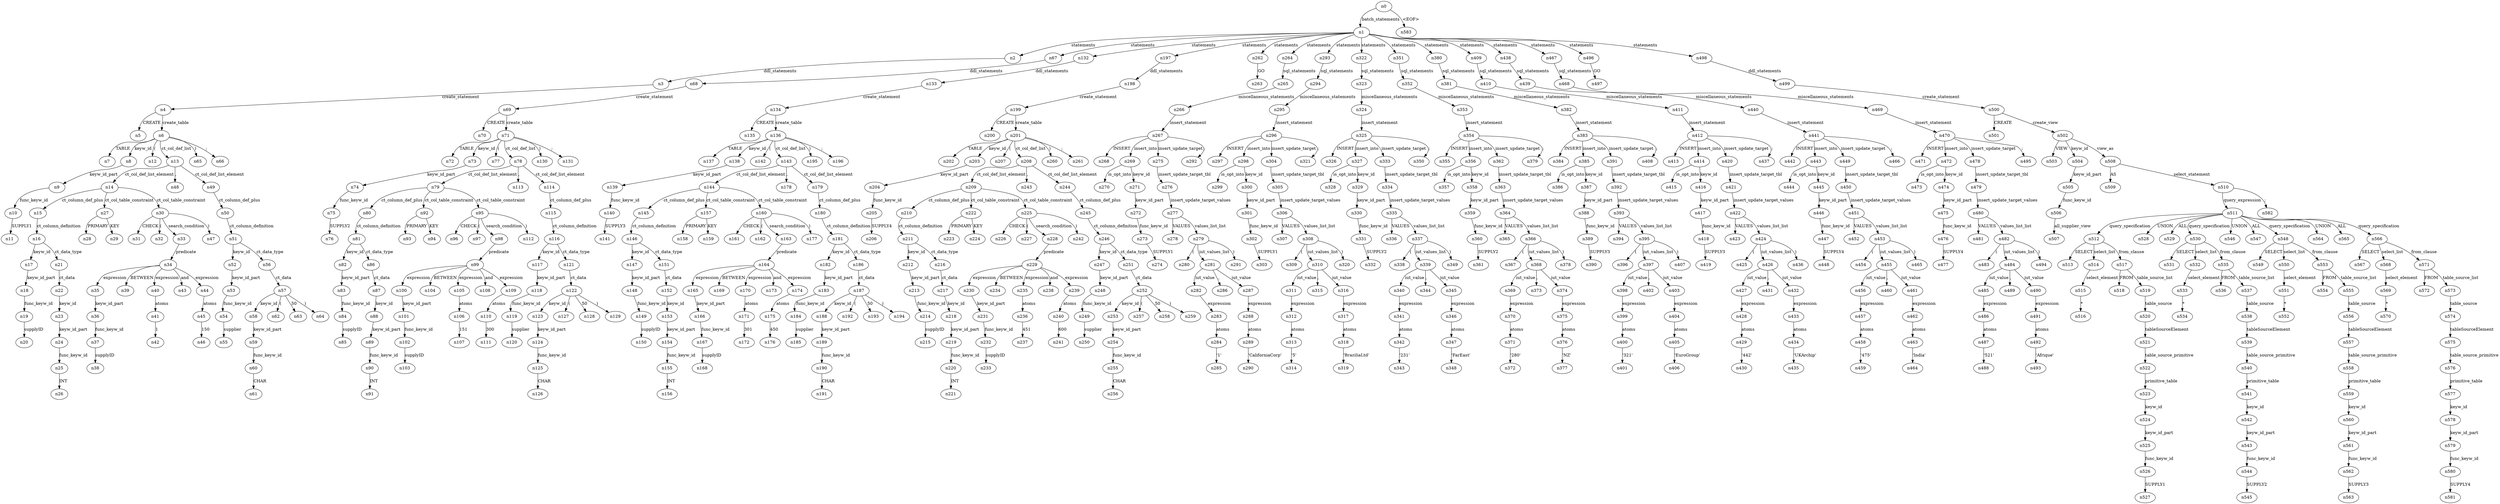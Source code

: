 digraph ParseTree {
  n0 -> n1 [label="batch_statements"];
  n1 -> n2 [label="statements"];
  n2 -> n3 [label="ddl_statements"];
  n3 -> n4 [label="create_statement"];
  n4 -> n5 [label="CREATE"];
  n4 -> n6 [label="create_table"];
  n6 -> n7 [label="TABLE"];
  n6 -> n8 [label="keyw_id"];
  n8 -> n9 [label="keyw_id_part"];
  n9 -> n10 [label="func_keyw_id"];
  n10 -> n11 [label="SUPPLY1"];
  n6 -> n12 [label="("];
  n6 -> n13 [label="ct_col_def_list"];
  n13 -> n14 [label="ct_col_def_list_element"];
  n14 -> n15 [label="ct_column_def_plus"];
  n15 -> n16 [label="ct_column_definition"];
  n16 -> n17 [label="keyw_id"];
  n17 -> n18 [label="keyw_id_part"];
  n18 -> n19 [label="func_keyw_id"];
  n19 -> n20 [label="supplyID"];
  n16 -> n21 [label="ct_data_type"];
  n21 -> n22 [label="ct_data"];
  n22 -> n23 [label="keyw_id"];
  n23 -> n24 [label="keyw_id_part"];
  n24 -> n25 [label="func_keyw_id"];
  n25 -> n26 [label="INT"];
  n14 -> n27 [label="ct_col_table_constraint"];
  n27 -> n28 [label="PRIMARY"];
  n27 -> n29 [label="KEY"];
  n14 -> n30 [label="ct_col_table_constraint"];
  n30 -> n31 [label="CHECK"];
  n30 -> n32 [label="("];
  n30 -> n33 [label="search_condition"];
  n33 -> n34 [label="predicate"];
  n34 -> n35 [label="expression"];
  n35 -> n36 [label="keyw_id_part"];
  n36 -> n37 [label="func_keyw_id"];
  n37 -> n38 [label="supplyID"];
  n34 -> n39 [label="BETWEEN"];
  n34 -> n40 [label="expression"];
  n40 -> n41 [label="atoms"];
  n41 -> n42 [label="1"];
  n34 -> n43 [label="and"];
  n34 -> n44 [label="expression"];
  n44 -> n45 [label="atoms"];
  n45 -> n46 [label="150"];
  n30 -> n47 [label=")"];
  n13 -> n48 [label=","];
  n13 -> n49 [label="ct_col_def_list_element"];
  n49 -> n50 [label="ct_column_def_plus"];
  n50 -> n51 [label="ct_column_definition"];
  n51 -> n52 [label="keyw_id"];
  n52 -> n53 [label="keyw_id_part"];
  n53 -> n54 [label="func_keyw_id"];
  n54 -> n55 [label="supplier"];
  n51 -> n56 [label="ct_data_type"];
  n56 -> n57 [label="ct_data"];
  n57 -> n58 [label="keyw_id"];
  n58 -> n59 [label="keyw_id_part"];
  n59 -> n60 [label="func_keyw_id"];
  n60 -> n61 [label="CHAR"];
  n57 -> n62 [label="("];
  n57 -> n63 [label="50"];
  n57 -> n64 [label=")"];
  n6 -> n65 [label=")"];
  n6 -> n66 [label=";"];
  n1 -> n67 [label="statements"];
  n67 -> n68 [label="ddl_statements"];
  n68 -> n69 [label="create_statement"];
  n69 -> n70 [label="CREATE"];
  n69 -> n71 [label="create_table"];
  n71 -> n72 [label="TABLE"];
  n71 -> n73 [label="keyw_id"];
  n73 -> n74 [label="keyw_id_part"];
  n74 -> n75 [label="func_keyw_id"];
  n75 -> n76 [label="SUPPLY2"];
  n71 -> n77 [label="("];
  n71 -> n78 [label="ct_col_def_list"];
  n78 -> n79 [label="ct_col_def_list_element"];
  n79 -> n80 [label="ct_column_def_plus"];
  n80 -> n81 [label="ct_column_definition"];
  n81 -> n82 [label="keyw_id"];
  n82 -> n83 [label="keyw_id_part"];
  n83 -> n84 [label="func_keyw_id"];
  n84 -> n85 [label="supplyID"];
  n81 -> n86 [label="ct_data_type"];
  n86 -> n87 [label="ct_data"];
  n87 -> n88 [label="keyw_id"];
  n88 -> n89 [label="keyw_id_part"];
  n89 -> n90 [label="func_keyw_id"];
  n90 -> n91 [label="INT"];
  n79 -> n92 [label="ct_col_table_constraint"];
  n92 -> n93 [label="PRIMARY"];
  n92 -> n94 [label="KEY"];
  n79 -> n95 [label="ct_col_table_constraint"];
  n95 -> n96 [label="CHECK"];
  n95 -> n97 [label="("];
  n95 -> n98 [label="search_condition"];
  n98 -> n99 [label="predicate"];
  n99 -> n100 [label="expression"];
  n100 -> n101 [label="keyw_id_part"];
  n101 -> n102 [label="func_keyw_id"];
  n102 -> n103 [label="supplyID"];
  n99 -> n104 [label="BETWEEN"];
  n99 -> n105 [label="expression"];
  n105 -> n106 [label="atoms"];
  n106 -> n107 [label="151"];
  n99 -> n108 [label="and"];
  n99 -> n109 [label="expression"];
  n109 -> n110 [label="atoms"];
  n110 -> n111 [label="300"];
  n95 -> n112 [label=")"];
  n78 -> n113 [label=","];
  n78 -> n114 [label="ct_col_def_list_element"];
  n114 -> n115 [label="ct_column_def_plus"];
  n115 -> n116 [label="ct_column_definition"];
  n116 -> n117 [label="keyw_id"];
  n117 -> n118 [label="keyw_id_part"];
  n118 -> n119 [label="func_keyw_id"];
  n119 -> n120 [label="supplier"];
  n116 -> n121 [label="ct_data_type"];
  n121 -> n122 [label="ct_data"];
  n122 -> n123 [label="keyw_id"];
  n123 -> n124 [label="keyw_id_part"];
  n124 -> n125 [label="func_keyw_id"];
  n125 -> n126 [label="CHAR"];
  n122 -> n127 [label="("];
  n122 -> n128 [label="50"];
  n122 -> n129 [label=")"];
  n71 -> n130 [label=")"];
  n71 -> n131 [label=";"];
  n1 -> n132 [label="statements"];
  n132 -> n133 [label="ddl_statements"];
  n133 -> n134 [label="create_statement"];
  n134 -> n135 [label="CREATE"];
  n134 -> n136 [label="create_table"];
  n136 -> n137 [label="TABLE"];
  n136 -> n138 [label="keyw_id"];
  n138 -> n139 [label="keyw_id_part"];
  n139 -> n140 [label="func_keyw_id"];
  n140 -> n141 [label="SUPPLY3"];
  n136 -> n142 [label="("];
  n136 -> n143 [label="ct_col_def_list"];
  n143 -> n144 [label="ct_col_def_list_element"];
  n144 -> n145 [label="ct_column_def_plus"];
  n145 -> n146 [label="ct_column_definition"];
  n146 -> n147 [label="keyw_id"];
  n147 -> n148 [label="keyw_id_part"];
  n148 -> n149 [label="func_keyw_id"];
  n149 -> n150 [label="supplyID"];
  n146 -> n151 [label="ct_data_type"];
  n151 -> n152 [label="ct_data"];
  n152 -> n153 [label="keyw_id"];
  n153 -> n154 [label="keyw_id_part"];
  n154 -> n155 [label="func_keyw_id"];
  n155 -> n156 [label="INT"];
  n144 -> n157 [label="ct_col_table_constraint"];
  n157 -> n158 [label="PRIMARY"];
  n157 -> n159 [label="KEY"];
  n144 -> n160 [label="ct_col_table_constraint"];
  n160 -> n161 [label="CHECK"];
  n160 -> n162 [label="("];
  n160 -> n163 [label="search_condition"];
  n163 -> n164 [label="predicate"];
  n164 -> n165 [label="expression"];
  n165 -> n166 [label="keyw_id_part"];
  n166 -> n167 [label="func_keyw_id"];
  n167 -> n168 [label="supplyID"];
  n164 -> n169 [label="BETWEEN"];
  n164 -> n170 [label="expression"];
  n170 -> n171 [label="atoms"];
  n171 -> n172 [label="301"];
  n164 -> n173 [label="and"];
  n164 -> n174 [label="expression"];
  n174 -> n175 [label="atoms"];
  n175 -> n176 [label="450"];
  n160 -> n177 [label=")"];
  n143 -> n178 [label=","];
  n143 -> n179 [label="ct_col_def_list_element"];
  n179 -> n180 [label="ct_column_def_plus"];
  n180 -> n181 [label="ct_column_definition"];
  n181 -> n182 [label="keyw_id"];
  n182 -> n183 [label="keyw_id_part"];
  n183 -> n184 [label="func_keyw_id"];
  n184 -> n185 [label="supplier"];
  n181 -> n186 [label="ct_data_type"];
  n186 -> n187 [label="ct_data"];
  n187 -> n188 [label="keyw_id"];
  n188 -> n189 [label="keyw_id_part"];
  n189 -> n190 [label="func_keyw_id"];
  n190 -> n191 [label="CHAR"];
  n187 -> n192 [label="("];
  n187 -> n193 [label="50"];
  n187 -> n194 [label=")"];
  n136 -> n195 [label=")"];
  n136 -> n196 [label=";"];
  n1 -> n197 [label="statements"];
  n197 -> n198 [label="ddl_statements"];
  n198 -> n199 [label="create_statement"];
  n199 -> n200 [label="CREATE"];
  n199 -> n201 [label="create_table"];
  n201 -> n202 [label="TABLE"];
  n201 -> n203 [label="keyw_id"];
  n203 -> n204 [label="keyw_id_part"];
  n204 -> n205 [label="func_keyw_id"];
  n205 -> n206 [label="SUPPLY4"];
  n201 -> n207 [label="("];
  n201 -> n208 [label="ct_col_def_list"];
  n208 -> n209 [label="ct_col_def_list_element"];
  n209 -> n210 [label="ct_column_def_plus"];
  n210 -> n211 [label="ct_column_definition"];
  n211 -> n212 [label="keyw_id"];
  n212 -> n213 [label="keyw_id_part"];
  n213 -> n214 [label="func_keyw_id"];
  n214 -> n215 [label="supplyID"];
  n211 -> n216 [label="ct_data_type"];
  n216 -> n217 [label="ct_data"];
  n217 -> n218 [label="keyw_id"];
  n218 -> n219 [label="keyw_id_part"];
  n219 -> n220 [label="func_keyw_id"];
  n220 -> n221 [label="INT"];
  n209 -> n222 [label="ct_col_table_constraint"];
  n222 -> n223 [label="PRIMARY"];
  n222 -> n224 [label="KEY"];
  n209 -> n225 [label="ct_col_table_constraint"];
  n225 -> n226 [label="CHECK"];
  n225 -> n227 [label="("];
  n225 -> n228 [label="search_condition"];
  n228 -> n229 [label="predicate"];
  n229 -> n230 [label="expression"];
  n230 -> n231 [label="keyw_id_part"];
  n231 -> n232 [label="func_keyw_id"];
  n232 -> n233 [label="supplyID"];
  n229 -> n234 [label="BETWEEN"];
  n229 -> n235 [label="expression"];
  n235 -> n236 [label="atoms"];
  n236 -> n237 [label="451"];
  n229 -> n238 [label="and"];
  n229 -> n239 [label="expression"];
  n239 -> n240 [label="atoms"];
  n240 -> n241 [label="600"];
  n225 -> n242 [label=")"];
  n208 -> n243 [label=","];
  n208 -> n244 [label="ct_col_def_list_element"];
  n244 -> n245 [label="ct_column_def_plus"];
  n245 -> n246 [label="ct_column_definition"];
  n246 -> n247 [label="keyw_id"];
  n247 -> n248 [label="keyw_id_part"];
  n248 -> n249 [label="func_keyw_id"];
  n249 -> n250 [label="supplier"];
  n246 -> n251 [label="ct_data_type"];
  n251 -> n252 [label="ct_data"];
  n252 -> n253 [label="keyw_id"];
  n253 -> n254 [label="keyw_id_part"];
  n254 -> n255 [label="func_keyw_id"];
  n255 -> n256 [label="CHAR"];
  n252 -> n257 [label="("];
  n252 -> n258 [label="50"];
  n252 -> n259 [label=")"];
  n201 -> n260 [label=")"];
  n201 -> n261 [label=";"];
  n1 -> n262 [label="statements"];
  n262 -> n263 [label="GO"];
  n1 -> n264 [label="statements"];
  n264 -> n265 [label="sql_statements"];
  n265 -> n266 [label="miscellaneous_statements"];
  n266 -> n267 [label="insert_statement"];
  n267 -> n268 [label="INSERT"];
  n267 -> n269 [label="insert_into"];
  n269 -> n270 [label="is_opt_into"];
  n269 -> n271 [label="keyw_id"];
  n271 -> n272 [label="keyw_id_part"];
  n272 -> n273 [label="func_keyw_id"];
  n273 -> n274 [label="SUPPLY1"];
  n267 -> n275 [label="insert_update_target"];
  n275 -> n276 [label="insert_update_target_tbl"];
  n276 -> n277 [label="insert_update_target_values"];
  n277 -> n278 [label="VALUES"];
  n277 -> n279 [label="values_list_list"];
  n279 -> n280 [label="("];
  n279 -> n281 [label="iut_values_list"];
  n281 -> n282 [label="iut_value"];
  n282 -> n283 [label="expression"];
  n283 -> n284 [label="atoms"];
  n284 -> n285 [label="'1'"];
  n281 -> n286 [label=","];
  n281 -> n287 [label="iut_value"];
  n287 -> n288 [label="expression"];
  n288 -> n289 [label="atoms"];
  n289 -> n290 [label="'CaliforniaCorp'"];
  n279 -> n291 [label=")"];
  n267 -> n292 [label=";"];
  n1 -> n293 [label="statements"];
  n293 -> n294 [label="sql_statements"];
  n294 -> n295 [label="miscellaneous_statements"];
  n295 -> n296 [label="insert_statement"];
  n296 -> n297 [label="INSERT"];
  n296 -> n298 [label="insert_into"];
  n298 -> n299 [label="is_opt_into"];
  n298 -> n300 [label="keyw_id"];
  n300 -> n301 [label="keyw_id_part"];
  n301 -> n302 [label="func_keyw_id"];
  n302 -> n303 [label="SUPPLY1"];
  n296 -> n304 [label="insert_update_target"];
  n304 -> n305 [label="insert_update_target_tbl"];
  n305 -> n306 [label="insert_update_target_values"];
  n306 -> n307 [label="VALUES"];
  n306 -> n308 [label="values_list_list"];
  n308 -> n309 [label="("];
  n308 -> n310 [label="iut_values_list"];
  n310 -> n311 [label="iut_value"];
  n311 -> n312 [label="expression"];
  n312 -> n313 [label="atoms"];
  n313 -> n314 [label="'5'"];
  n310 -> n315 [label=","];
  n310 -> n316 [label="iut_value"];
  n316 -> n317 [label="expression"];
  n317 -> n318 [label="atoms"];
  n318 -> n319 [label="'BraziliaLtd'"];
  n308 -> n320 [label=")"];
  n296 -> n321 [label=";"];
  n1 -> n322 [label="statements"];
  n322 -> n323 [label="sql_statements"];
  n323 -> n324 [label="miscellaneous_statements"];
  n324 -> n325 [label="insert_statement"];
  n325 -> n326 [label="INSERT"];
  n325 -> n327 [label="insert_into"];
  n327 -> n328 [label="is_opt_into"];
  n327 -> n329 [label="keyw_id"];
  n329 -> n330 [label="keyw_id_part"];
  n330 -> n331 [label="func_keyw_id"];
  n331 -> n332 [label="SUPPLY2"];
  n325 -> n333 [label="insert_update_target"];
  n333 -> n334 [label="insert_update_target_tbl"];
  n334 -> n335 [label="insert_update_target_values"];
  n335 -> n336 [label="VALUES"];
  n335 -> n337 [label="values_list_list"];
  n337 -> n338 [label="("];
  n337 -> n339 [label="iut_values_list"];
  n339 -> n340 [label="iut_value"];
  n340 -> n341 [label="expression"];
  n341 -> n342 [label="atoms"];
  n342 -> n343 [label="'231'"];
  n339 -> n344 [label=","];
  n339 -> n345 [label="iut_value"];
  n345 -> n346 [label="expression"];
  n346 -> n347 [label="atoms"];
  n347 -> n348 [label="'FarEast'"];
  n337 -> n349 [label=")"];
  n325 -> n350 [label=";"];
  n1 -> n351 [label="statements"];
  n351 -> n352 [label="sql_statements"];
  n352 -> n353 [label="miscellaneous_statements"];
  n353 -> n354 [label="insert_statement"];
  n354 -> n355 [label="INSERT"];
  n354 -> n356 [label="insert_into"];
  n356 -> n357 [label="is_opt_into"];
  n356 -> n358 [label="keyw_id"];
  n358 -> n359 [label="keyw_id_part"];
  n359 -> n360 [label="func_keyw_id"];
  n360 -> n361 [label="SUPPLY2"];
  n354 -> n362 [label="insert_update_target"];
  n362 -> n363 [label="insert_update_target_tbl"];
  n363 -> n364 [label="insert_update_target_values"];
  n364 -> n365 [label="VALUES"];
  n364 -> n366 [label="values_list_list"];
  n366 -> n367 [label="("];
  n366 -> n368 [label="iut_values_list"];
  n368 -> n369 [label="iut_value"];
  n369 -> n370 [label="expression"];
  n370 -> n371 [label="atoms"];
  n371 -> n372 [label="'280'"];
  n368 -> n373 [label=","];
  n368 -> n374 [label="iut_value"];
  n374 -> n375 [label="expression"];
  n375 -> n376 [label="atoms"];
  n376 -> n377 [label="'NZ'"];
  n366 -> n378 [label=")"];
  n354 -> n379 [label=";"];
  n1 -> n380 [label="statements"];
  n380 -> n381 [label="sql_statements"];
  n381 -> n382 [label="miscellaneous_statements"];
  n382 -> n383 [label="insert_statement"];
  n383 -> n384 [label="INSERT"];
  n383 -> n385 [label="insert_into"];
  n385 -> n386 [label="is_opt_into"];
  n385 -> n387 [label="keyw_id"];
  n387 -> n388 [label="keyw_id_part"];
  n388 -> n389 [label="func_keyw_id"];
  n389 -> n390 [label="SUPPLY3"];
  n383 -> n391 [label="insert_update_target"];
  n391 -> n392 [label="insert_update_target_tbl"];
  n392 -> n393 [label="insert_update_target_values"];
  n393 -> n394 [label="VALUES"];
  n393 -> n395 [label="values_list_list"];
  n395 -> n396 [label="("];
  n395 -> n397 [label="iut_values_list"];
  n397 -> n398 [label="iut_value"];
  n398 -> n399 [label="expression"];
  n399 -> n400 [label="atoms"];
  n400 -> n401 [label="'321'"];
  n397 -> n402 [label=","];
  n397 -> n403 [label="iut_value"];
  n403 -> n404 [label="expression"];
  n404 -> n405 [label="atoms"];
  n405 -> n406 [label="'EuroGroup'"];
  n395 -> n407 [label=")"];
  n383 -> n408 [label=";"];
  n1 -> n409 [label="statements"];
  n409 -> n410 [label="sql_statements"];
  n410 -> n411 [label="miscellaneous_statements"];
  n411 -> n412 [label="insert_statement"];
  n412 -> n413 [label="INSERT"];
  n412 -> n414 [label="insert_into"];
  n414 -> n415 [label="is_opt_into"];
  n414 -> n416 [label="keyw_id"];
  n416 -> n417 [label="keyw_id_part"];
  n417 -> n418 [label="func_keyw_id"];
  n418 -> n419 [label="SUPPLY3"];
  n412 -> n420 [label="insert_update_target"];
  n420 -> n421 [label="insert_update_target_tbl"];
  n421 -> n422 [label="insert_update_target_values"];
  n422 -> n423 [label="VALUES"];
  n422 -> n424 [label="values_list_list"];
  n424 -> n425 [label="("];
  n424 -> n426 [label="iut_values_list"];
  n426 -> n427 [label="iut_value"];
  n427 -> n428 [label="expression"];
  n428 -> n429 [label="atoms"];
  n429 -> n430 [label="'442'"];
  n426 -> n431 [label=","];
  n426 -> n432 [label="iut_value"];
  n432 -> n433 [label="expression"];
  n433 -> n434 [label="atoms"];
  n434 -> n435 [label="'UKArchip'"];
  n424 -> n436 [label=")"];
  n412 -> n437 [label=";"];
  n1 -> n438 [label="statements"];
  n438 -> n439 [label="sql_statements"];
  n439 -> n440 [label="miscellaneous_statements"];
  n440 -> n441 [label="insert_statement"];
  n441 -> n442 [label="INSERT"];
  n441 -> n443 [label="insert_into"];
  n443 -> n444 [label="is_opt_into"];
  n443 -> n445 [label="keyw_id"];
  n445 -> n446 [label="keyw_id_part"];
  n446 -> n447 [label="func_keyw_id"];
  n447 -> n448 [label="SUPPLY4"];
  n441 -> n449 [label="insert_update_target"];
  n449 -> n450 [label="insert_update_target_tbl"];
  n450 -> n451 [label="insert_update_target_values"];
  n451 -> n452 [label="VALUES"];
  n451 -> n453 [label="values_list_list"];
  n453 -> n454 [label="("];
  n453 -> n455 [label="iut_values_list"];
  n455 -> n456 [label="iut_value"];
  n456 -> n457 [label="expression"];
  n457 -> n458 [label="atoms"];
  n458 -> n459 [label="'475'"];
  n455 -> n460 [label=","];
  n455 -> n461 [label="iut_value"];
  n461 -> n462 [label="expression"];
  n462 -> n463 [label="atoms"];
  n463 -> n464 [label="'India'"];
  n453 -> n465 [label=")"];
  n441 -> n466 [label=";"];
  n1 -> n467 [label="statements"];
  n467 -> n468 [label="sql_statements"];
  n468 -> n469 [label="miscellaneous_statements"];
  n469 -> n470 [label="insert_statement"];
  n470 -> n471 [label="INSERT"];
  n470 -> n472 [label="insert_into"];
  n472 -> n473 [label="is_opt_into"];
  n472 -> n474 [label="keyw_id"];
  n474 -> n475 [label="keyw_id_part"];
  n475 -> n476 [label="func_keyw_id"];
  n476 -> n477 [label="SUPPLY4"];
  n470 -> n478 [label="insert_update_target"];
  n478 -> n479 [label="insert_update_target_tbl"];
  n479 -> n480 [label="insert_update_target_values"];
  n480 -> n481 [label="VALUES"];
  n480 -> n482 [label="values_list_list"];
  n482 -> n483 [label="("];
  n482 -> n484 [label="iut_values_list"];
  n484 -> n485 [label="iut_value"];
  n485 -> n486 [label="expression"];
  n486 -> n487 [label="atoms"];
  n487 -> n488 [label="'521'"];
  n484 -> n489 [label=","];
  n484 -> n490 [label="iut_value"];
  n490 -> n491 [label="expression"];
  n491 -> n492 [label="atoms"];
  n492 -> n493 [label="'Afrique'"];
  n482 -> n494 [label=")"];
  n470 -> n495 [label=";"];
  n1 -> n496 [label="statements"];
  n496 -> n497 [label="GO"];
  n1 -> n498 [label="statements"];
  n498 -> n499 [label="ddl_statements"];
  n499 -> n500 [label="create_statement"];
  n500 -> n501 [label="CREATE"];
  n500 -> n502 [label="create_view"];
  n502 -> n503 [label="VIEW"];
  n502 -> n504 [label="keyw_id"];
  n504 -> n505 [label="keyw_id_part"];
  n505 -> n506 [label="func_keyw_id"];
  n506 -> n507 [label="all_supplier_view"];
  n502 -> n508 [label="view_as"];
  n508 -> n509 [label="AS"];
  n508 -> n510 [label="select_statement"];
  n510 -> n511 [label="query_expression"];
  n511 -> n512 [label="query_specification"];
  n512 -> n513 [label="SELECT"];
  n512 -> n514 [label="select_list"];
  n514 -> n515 [label="select_element"];
  n515 -> n516 [label="*"];
  n512 -> n517 [label="from_clause"];
  n517 -> n518 [label="FROM"];
  n517 -> n519 [label="table_source_list"];
  n519 -> n520 [label="table_source"];
  n520 -> n521 [label="tableSourceElement"];
  n521 -> n522 [label="table_source_primitive"];
  n522 -> n523 [label="primitive_table"];
  n523 -> n524 [label="keyw_id"];
  n524 -> n525 [label="keyw_id_part"];
  n525 -> n526 [label="func_keyw_id"];
  n526 -> n527 [label="SUPPLY1"];
  n511 -> n528 [label="UNION"];
  n511 -> n529 [label="ALL"];
  n511 -> n530 [label="query_specification"];
  n530 -> n531 [label="SELECT"];
  n530 -> n532 [label="select_list"];
  n532 -> n533 [label="select_element"];
  n533 -> n534 [label="*"];
  n530 -> n535 [label="from_clause"];
  n535 -> n536 [label="FROM"];
  n535 -> n537 [label="table_source_list"];
  n537 -> n538 [label="table_source"];
  n538 -> n539 [label="tableSourceElement"];
  n539 -> n540 [label="table_source_primitive"];
  n540 -> n541 [label="primitive_table"];
  n541 -> n542 [label="keyw_id"];
  n542 -> n543 [label="keyw_id_part"];
  n543 -> n544 [label="func_keyw_id"];
  n544 -> n545 [label="SUPPLY2"];
  n511 -> n546 [label="UNION"];
  n511 -> n547 [label="ALL"];
  n511 -> n548 [label="query_specification"];
  n548 -> n549 [label="SELECT"];
  n548 -> n550 [label="select_list"];
  n550 -> n551 [label="select_element"];
  n551 -> n552 [label="*"];
  n548 -> n553 [label="from_clause"];
  n553 -> n554 [label="FROM"];
  n553 -> n555 [label="table_source_list"];
  n555 -> n556 [label="table_source"];
  n556 -> n557 [label="tableSourceElement"];
  n557 -> n558 [label="table_source_primitive"];
  n558 -> n559 [label="primitive_table"];
  n559 -> n560 [label="keyw_id"];
  n560 -> n561 [label="keyw_id_part"];
  n561 -> n562 [label="func_keyw_id"];
  n562 -> n563 [label="SUPPLY3"];
  n511 -> n564 [label="UNION"];
  n511 -> n565 [label="ALL"];
  n511 -> n566 [label="query_specification"];
  n566 -> n567 [label="SELECT"];
  n566 -> n568 [label="select_list"];
  n568 -> n569 [label="select_element"];
  n569 -> n570 [label="*"];
  n566 -> n571 [label="from_clause"];
  n571 -> n572 [label="FROM"];
  n571 -> n573 [label="table_source_list"];
  n573 -> n574 [label="table_source"];
  n574 -> n575 [label="tableSourceElement"];
  n575 -> n576 [label="table_source_primitive"];
  n576 -> n577 [label="primitive_table"];
  n577 -> n578 [label="keyw_id"];
  n578 -> n579 [label="keyw_id_part"];
  n579 -> n580 [label="func_keyw_id"];
  n580 -> n581 [label="SUPPLY4"];
  n510 -> n582 [label=";"];
  n0 -> n583 [label="<EOF>"];
}